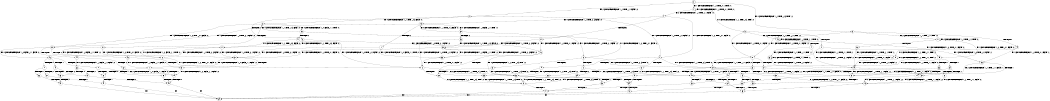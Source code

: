 digraph BCG {
size = "7, 10.5";
center = TRUE;
node [shape = circle];
0 [peripheries = 2];
0 -> 1 [label = "EX !1 !ATOMIC_EXCH_BRANCH (1, +0, TRUE, +0, 1, TRUE) !:0:"];
0 -> 2 [label = "EX !2 !ATOMIC_EXCH_BRANCH (1, +1, TRUE, +1, 1, FALSE) !:0:"];
0 -> 3 [label = "EX !0 !ATOMIC_EXCH_BRANCH (1, +1, TRUE, +0, 3, TRUE) !:0:"];
1 -> 4 [label = "EX !2 !ATOMIC_EXCH_BRANCH (1, +1, TRUE, +1, 1, FALSE) !:0:"];
1 -> 5 [label = "EX !0 !ATOMIC_EXCH_BRANCH (1, +1, TRUE, +0, 3, TRUE) !:0:"];
1 -> 1 [label = "EX !1 !ATOMIC_EXCH_BRANCH (1, +0, TRUE, +0, 1, TRUE) !:0:"];
2 -> 6 [label = "TERMINATE !2"];
2 -> 7 [label = "EX !1 !ATOMIC_EXCH_BRANCH (1, +0, TRUE, +0, 1, FALSE) !:0:"];
2 -> 8 [label = "EX !0 !ATOMIC_EXCH_BRANCH (1, +1, TRUE, +0, 3, FALSE) !:0:"];
3 -> 9 [label = "TERMINATE !0"];
3 -> 10 [label = "EX !1 !ATOMIC_EXCH_BRANCH (1, +0, TRUE, +0, 1, FALSE) !:0:"];
3 -> 11 [label = "EX !2 !ATOMIC_EXCH_BRANCH (1, +1, TRUE, +1, 1, TRUE) !:0:"];
4 -> 12 [label = "TERMINATE !2"];
4 -> 13 [label = "EX !0 !ATOMIC_EXCH_BRANCH (1, +1, TRUE, +0, 3, FALSE) !:0:"];
4 -> 7 [label = "EX !1 !ATOMIC_EXCH_BRANCH (1, +0, TRUE, +0, 1, FALSE) !:0:"];
5 -> 14 [label = "TERMINATE !0"];
5 -> 15 [label = "EX !2 !ATOMIC_EXCH_BRANCH (1, +1, TRUE, +1, 1, TRUE) !:0:"];
5 -> 10 [label = "EX !1 !ATOMIC_EXCH_BRANCH (1, +0, TRUE, +0, 1, FALSE) !:0:"];
6 -> 16 [label = "EX !1 !ATOMIC_EXCH_BRANCH (1, +0, TRUE, +0, 1, FALSE) !:0:"];
6 -> 17 [label = "EX !0 !ATOMIC_EXCH_BRANCH (1, +1, TRUE, +0, 3, FALSE) !:0:"];
7 -> 18 [label = "TERMINATE !1"];
7 -> 19 [label = "TERMINATE !2"];
7 -> 20 [label = "EX !0 !ATOMIC_EXCH_BRANCH (1, +1, TRUE, +0, 3, TRUE) !:0:"];
8 -> 21 [label = "TERMINATE !2"];
8 -> 22 [label = "EX !1 !ATOMIC_EXCH_BRANCH (1, +0, TRUE, +0, 1, FALSE) !:0:"];
8 -> 23 [label = "EX !0 !ATOMIC_EXCH_BRANCH (1, +0, FALSE, +1, 1, TRUE) !:0:"];
9 -> 24 [label = "EX !2 !ATOMIC_EXCH_BRANCH (1, +1, TRUE, +1, 1, TRUE) !:1:"];
9 -> 25 [label = "EX !1 !ATOMIC_EXCH_BRANCH (1, +0, TRUE, +0, 1, FALSE) !:1:"];
10 -> 26 [label = "TERMINATE !1"];
10 -> 27 [label = "TERMINATE !0"];
10 -> 20 [label = "EX !2 !ATOMIC_EXCH_BRANCH (1, +1, TRUE, +1, 1, FALSE) !:0:"];
11 -> 28 [label = "TERMINATE !0"];
11 -> 29 [label = "EX !1 !ATOMIC_EXCH_BRANCH (1, +0, TRUE, +0, 1, FALSE) !:0:"];
11 -> 11 [label = "EX !2 !ATOMIC_EXCH_BRANCH (1, +1, TRUE, +1, 1, TRUE) !:0:"];
12 -> 30 [label = "EX !0 !ATOMIC_EXCH_BRANCH (1, +1, TRUE, +0, 3, FALSE) !:0:"];
12 -> 16 [label = "EX !1 !ATOMIC_EXCH_BRANCH (1, +0, TRUE, +0, 1, FALSE) !:0:"];
13 -> 31 [label = "TERMINATE !2"];
13 -> 22 [label = "EX !1 !ATOMIC_EXCH_BRANCH (1, +0, TRUE, +0, 1, FALSE) !:0:"];
13 -> 32 [label = "EX !0 !ATOMIC_EXCH_BRANCH (1, +0, FALSE, +1, 1, TRUE) !:0:"];
14 -> 33 [label = "EX !2 !ATOMIC_EXCH_BRANCH (1, +1, TRUE, +1, 1, TRUE) !:1:"];
14 -> 25 [label = "EX !1 !ATOMIC_EXCH_BRANCH (1, +0, TRUE, +0, 1, FALSE) !:1:"];
15 -> 34 [label = "TERMINATE !0"];
15 -> 15 [label = "EX !2 !ATOMIC_EXCH_BRANCH (1, +1, TRUE, +1, 1, TRUE) !:0:"];
15 -> 29 [label = "EX !1 !ATOMIC_EXCH_BRANCH (1, +0, TRUE, +0, 1, FALSE) !:0:"];
16 -> 35 [label = "TERMINATE !1"];
16 -> 36 [label = "EX !0 !ATOMIC_EXCH_BRANCH (1, +1, TRUE, +0, 3, TRUE) !:0:"];
17 -> 37 [label = "EX !1 !ATOMIC_EXCH_BRANCH (1, +0, TRUE, +0, 1, FALSE) !:0:"];
17 -> 38 [label = "EX !0 !ATOMIC_EXCH_BRANCH (1, +0, FALSE, +1, 1, TRUE) !:0:"];
18 -> 39 [label = "TERMINATE !2"];
18 -> 40 [label = "EX !0 !ATOMIC_EXCH_BRANCH (1, +1, TRUE, +0, 3, TRUE) !:0:"];
19 -> 35 [label = "TERMINATE !1"];
19 -> 36 [label = "EX !0 !ATOMIC_EXCH_BRANCH (1, +1, TRUE, +0, 3, TRUE) !:0:"];
20 -> 41 [label = "TERMINATE !1"];
20 -> 42 [label = "TERMINATE !2"];
20 -> 43 [label = "TERMINATE !0"];
21 -> 37 [label = "EX !1 !ATOMIC_EXCH_BRANCH (1, +0, TRUE, +0, 1, FALSE) !:0:"];
21 -> 38 [label = "EX !0 !ATOMIC_EXCH_BRANCH (1, +0, FALSE, +1, 1, TRUE) !:0:"];
22 -> 44 [label = "TERMINATE !1"];
22 -> 45 [label = "TERMINATE !2"];
22 -> 46 [label = "EX !0 !ATOMIC_EXCH_BRANCH (1, +0, FALSE, +1, 1, FALSE) !:0:"];
23 -> 47 [label = "TERMINATE !2"];
23 -> 48 [label = "EX !1 !ATOMIC_EXCH_BRANCH (1, +0, TRUE, +0, 1, FALSE) !:0:"];
23 -> 8 [label = "EX !0 !ATOMIC_EXCH_BRANCH (1, +1, TRUE, +0, 3, FALSE) !:0:"];
24 -> 49 [label = "EX !1 !ATOMIC_EXCH_BRANCH (1, +0, TRUE, +0, 1, FALSE) !:1:"];
24 -> 24 [label = "EX !2 !ATOMIC_EXCH_BRANCH (1, +1, TRUE, +1, 1, TRUE) !:1:"];
25 -> 50 [label = "TERMINATE !1"];
25 -> 51 [label = "EX !2 !ATOMIC_EXCH_BRANCH (1, +1, TRUE, +1, 1, FALSE) !:1:"];
26 -> 52 [label = "TERMINATE !0"];
26 -> 40 [label = "EX !2 !ATOMIC_EXCH_BRANCH (1, +1, TRUE, +1, 1, FALSE) !:0:"];
27 -> 50 [label = "TERMINATE !1"];
27 -> 51 [label = "EX !2 !ATOMIC_EXCH_BRANCH (1, +1, TRUE, +1, 1, FALSE) !:1:"];
28 -> 49 [label = "EX !1 !ATOMIC_EXCH_BRANCH (1, +0, TRUE, +0, 1, FALSE) !:1:"];
28 -> 24 [label = "EX !2 !ATOMIC_EXCH_BRANCH (1, +1, TRUE, +1, 1, TRUE) !:1:"];
29 -> 53 [label = "TERMINATE !1"];
29 -> 54 [label = "TERMINATE !0"];
29 -> 20 [label = "EX !2 !ATOMIC_EXCH_BRANCH (1, +1, TRUE, +1, 1, FALSE) !:0:"];
30 -> 37 [label = "EX !1 !ATOMIC_EXCH_BRANCH (1, +0, TRUE, +0, 1, FALSE) !:0:"];
30 -> 55 [label = "EX !0 !ATOMIC_EXCH_BRANCH (1, +0, FALSE, +1, 1, TRUE) !:0:"];
31 -> 37 [label = "EX !1 !ATOMIC_EXCH_BRANCH (1, +0, TRUE, +0, 1, FALSE) !:0:"];
31 -> 55 [label = "EX !0 !ATOMIC_EXCH_BRANCH (1, +0, FALSE, +1, 1, TRUE) !:0:"];
32 -> 56 [label = "TERMINATE !2"];
32 -> 48 [label = "EX !1 !ATOMIC_EXCH_BRANCH (1, +0, TRUE, +0, 1, FALSE) !:0:"];
32 -> 13 [label = "EX !0 !ATOMIC_EXCH_BRANCH (1, +1, TRUE, +0, 3, FALSE) !:0:"];
33 -> 33 [label = "EX !2 !ATOMIC_EXCH_BRANCH (1, +1, TRUE, +1, 1, TRUE) !:1:"];
33 -> 49 [label = "EX !1 !ATOMIC_EXCH_BRANCH (1, +0, TRUE, +0, 1, FALSE) !:1:"];
34 -> 33 [label = "EX !2 !ATOMIC_EXCH_BRANCH (1, +1, TRUE, +1, 1, TRUE) !:1:"];
34 -> 49 [label = "EX !1 !ATOMIC_EXCH_BRANCH (1, +0, TRUE, +0, 1, FALSE) !:1:"];
35 -> 57 [label = "EX !0 !ATOMIC_EXCH_BRANCH (1, +1, TRUE, +0, 3, TRUE) !:0:"];
36 -> 58 [label = "TERMINATE !1"];
36 -> 59 [label = "TERMINATE !0"];
37 -> 60 [label = "TERMINATE !1"];
37 -> 61 [label = "EX !0 !ATOMIC_EXCH_BRANCH (1, +0, FALSE, +1, 1, FALSE) !:0:"];
38 -> 62 [label = "EX !1 !ATOMIC_EXCH_BRANCH (1, +0, TRUE, +0, 1, FALSE) !:0:"];
38 -> 17 [label = "EX !0 !ATOMIC_EXCH_BRANCH (1, +1, TRUE, +0, 3, FALSE) !:0:"];
39 -> 57 [label = "EX !0 !ATOMIC_EXCH_BRANCH (1, +1, TRUE, +0, 3, TRUE) !:0:"];
40 -> 63 [label = "TERMINATE !2"];
40 -> 64 [label = "TERMINATE !0"];
41 -> 63 [label = "TERMINATE !2"];
41 -> 64 [label = "TERMINATE !0"];
42 -> 58 [label = "TERMINATE !1"];
42 -> 59 [label = "TERMINATE !0"];
43 -> 65 [label = "TERMINATE !1"];
43 -> 66 [label = "TERMINATE !2"];
44 -> 67 [label = "TERMINATE !2"];
44 -> 68 [label = "EX !0 !ATOMIC_EXCH_BRANCH (1, +0, FALSE, +1, 1, FALSE) !:0:"];
45 -> 60 [label = "TERMINATE !1"];
45 -> 61 [label = "EX !0 !ATOMIC_EXCH_BRANCH (1, +0, FALSE, +1, 1, FALSE) !:0:"];
46 -> 69 [label = "TERMINATE !1"];
46 -> 70 [label = "TERMINATE !2"];
46 -> 71 [label = "TERMINATE !0"];
47 -> 62 [label = "EX !1 !ATOMIC_EXCH_BRANCH (1, +0, TRUE, +0, 1, FALSE) !:0:"];
47 -> 17 [label = "EX !0 !ATOMIC_EXCH_BRANCH (1, +1, TRUE, +0, 3, FALSE) !:0:"];
48 -> 72 [label = "TERMINATE !1"];
48 -> 73 [label = "TERMINATE !2"];
48 -> 20 [label = "EX !0 !ATOMIC_EXCH_BRANCH (1, +1, TRUE, +0, 3, TRUE) !:0:"];
49 -> 74 [label = "TERMINATE !1"];
49 -> 51 [label = "EX !2 !ATOMIC_EXCH_BRANCH (1, +1, TRUE, +1, 1, FALSE) !:1:"];
50 -> 75 [label = "EX !2 !ATOMIC_EXCH_BRANCH (1, +1, TRUE, +1, 1, FALSE) !:2:"];
51 -> 65 [label = "TERMINATE !1"];
51 -> 66 [label = "TERMINATE !2"];
52 -> 75 [label = "EX !2 !ATOMIC_EXCH_BRANCH (1, +1, TRUE, +1, 1, FALSE) !:2:"];
53 -> 76 [label = "TERMINATE !0"];
53 -> 40 [label = "EX !2 !ATOMIC_EXCH_BRANCH (1, +1, TRUE, +1, 1, FALSE) !:0:"];
54 -> 74 [label = "TERMINATE !1"];
54 -> 51 [label = "EX !2 !ATOMIC_EXCH_BRANCH (1, +1, TRUE, +1, 1, FALSE) !:1:"];
55 -> 62 [label = "EX !1 !ATOMIC_EXCH_BRANCH (1, +0, TRUE, +0, 1, FALSE) !:0:"];
55 -> 30 [label = "EX !0 !ATOMIC_EXCH_BRANCH (1, +1, TRUE, +0, 3, FALSE) !:0:"];
56 -> 62 [label = "EX !1 !ATOMIC_EXCH_BRANCH (1, +0, TRUE, +0, 1, FALSE) !:0:"];
56 -> 30 [label = "EX !0 !ATOMIC_EXCH_BRANCH (1, +1, TRUE, +0, 3, FALSE) !:0:"];
57 -> 77 [label = "TERMINATE !0"];
58 -> 77 [label = "TERMINATE !0"];
59 -> 78 [label = "TERMINATE !1"];
60 -> 79 [label = "EX !0 !ATOMIC_EXCH_BRANCH (1, +0, FALSE, +1, 1, FALSE) !:0:"];
61 -> 80 [label = "TERMINATE !1"];
61 -> 81 [label = "TERMINATE !0"];
62 -> 82 [label = "TERMINATE !1"];
62 -> 36 [label = "EX !0 !ATOMIC_EXCH_BRANCH (1, +1, TRUE, +0, 3, TRUE) !:0:"];
63 -> 77 [label = "TERMINATE !0"];
64 -> 83 [label = "TERMINATE !2"];
65 -> 83 [label = "TERMINATE !2"];
66 -> 78 [label = "TERMINATE !1"];
67 -> 79 [label = "EX !0 !ATOMIC_EXCH_BRANCH (1, +0, FALSE, +1, 1, FALSE) !:0:"];
68 -> 84 [label = "TERMINATE !2"];
68 -> 85 [label = "TERMINATE !0"];
69 -> 84 [label = "TERMINATE !2"];
69 -> 85 [label = "TERMINATE !0"];
70 -> 80 [label = "TERMINATE !1"];
70 -> 81 [label = "TERMINATE !0"];
71 -> 86 [label = "TERMINATE !1"];
71 -> 87 [label = "TERMINATE !2"];
72 -> 88 [label = "TERMINATE !2"];
72 -> 40 [label = "EX !0 !ATOMIC_EXCH_BRANCH (1, +1, TRUE, +0, 3, TRUE) !:0:"];
73 -> 82 [label = "TERMINATE !1"];
73 -> 36 [label = "EX !0 !ATOMIC_EXCH_BRANCH (1, +1, TRUE, +0, 3, TRUE) !:0:"];
74 -> 75 [label = "EX !2 !ATOMIC_EXCH_BRANCH (1, +1, TRUE, +1, 1, FALSE) !:2:"];
75 -> 83 [label = "TERMINATE !2"];
76 -> 75 [label = "EX !2 !ATOMIC_EXCH_BRANCH (1, +1, TRUE, +1, 1, FALSE) !:2:"];
77 -> 89 [label = "exit"];
78 -> 89 [label = "exit"];
79 -> 90 [label = "TERMINATE !0"];
80 -> 90 [label = "TERMINATE !0"];
81 -> 91 [label = "TERMINATE !1"];
82 -> 57 [label = "EX !0 !ATOMIC_EXCH_BRANCH (1, +1, TRUE, +0, 3, TRUE) !:0:"];
83 -> 89 [label = "exit"];
84 -> 90 [label = "TERMINATE !0"];
85 -> 92 [label = "TERMINATE !2"];
86 -> 92 [label = "TERMINATE !2"];
87 -> 91 [label = "TERMINATE !1"];
88 -> 57 [label = "EX !0 !ATOMIC_EXCH_BRANCH (1, +1, TRUE, +0, 3, TRUE) !:0:"];
90 -> 89 [label = "exit"];
91 -> 89 [label = "exit"];
92 -> 89 [label = "exit"];
}
